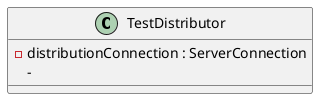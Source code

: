 @startuml
!startsub TEST_DISTRIBUTOR

class TestDistributor {
    - distributionConnection : ServerConnection
    '- signalConnection : SubscriberConnection For later
    - 
}


!endsub
@enduml